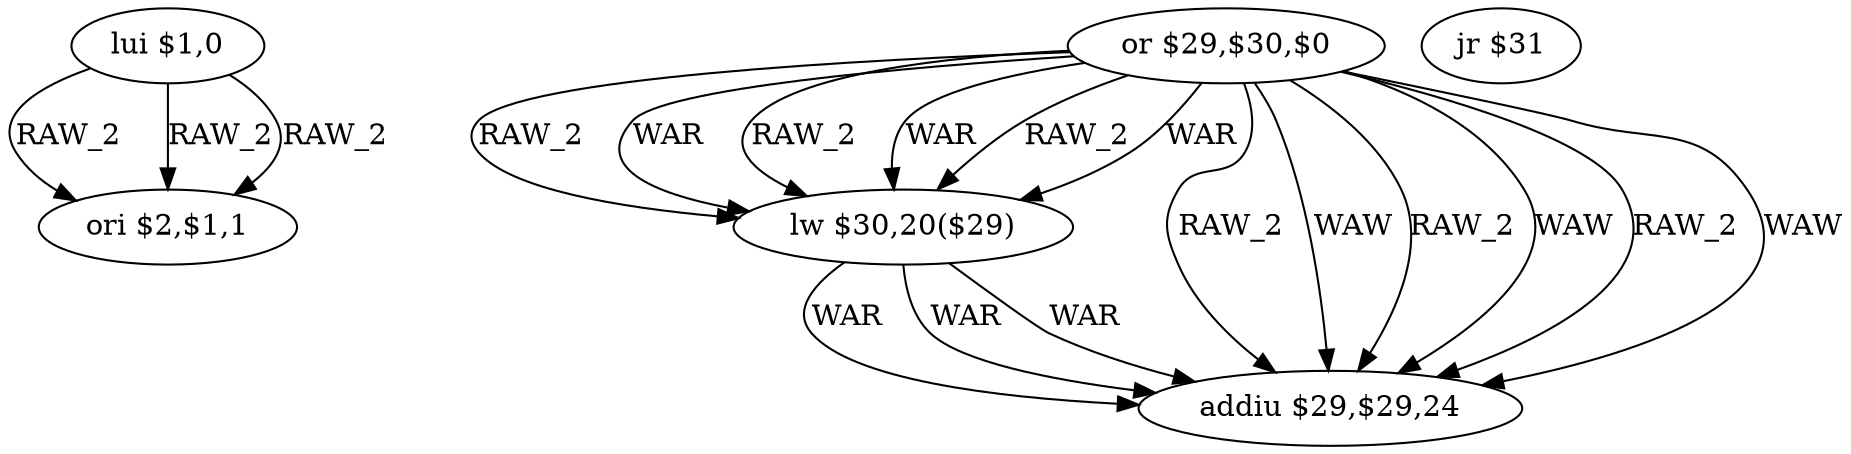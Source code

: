 digraph G1 {
node [shape = ellipse];
i0 [label = "lui $1,0"] ;
i0 ->  i1 [label= "RAW_2"];
i0 ->  i1 [label= "RAW_2"];
i0 ->  i1 [label= "RAW_2"];
i1 [label = "ori $2,$1,1"] ;
i2 [label = "or $29,$30,$0"] ;
i2 ->  i3 [label= "RAW_2"];
i2 ->  i4 [label= "RAW_2"];
i2 ->  i4 [label= "WAW"];
i2 ->  i3 [label= "WAR"];
i2 ->  i3 [label= "RAW_2"];
i2 ->  i4 [label= "RAW_2"];
i2 ->  i4 [label= "WAW"];
i2 ->  i3 [label= "WAR"];
i2 ->  i3 [label= "RAW_2"];
i2 ->  i4 [label= "RAW_2"];
i2 ->  i4 [label= "WAW"];
i2 ->  i3 [label= "WAR"];
i3 [label = "lw $30,20($29)"] ;
i3 ->  i4 [label= "WAR"];
i3 ->  i4 [label= "WAR"];
i3 ->  i4 [label= "WAR"];
i4 [label = "addiu $29,$29,24"] ;
i5 [label = "jr $31"] ;
}

